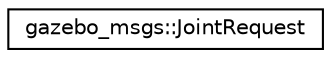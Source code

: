digraph "Graphical Class Hierarchy"
{
  edge [fontname="Helvetica",fontsize="10",labelfontname="Helvetica",labelfontsize="10"];
  node [fontname="Helvetica",fontsize="10",shape=record];
  rankdir="LR";
  Node1 [label="gazebo_msgs::JointRequest",height=0.2,width=0.4,color="black", fillcolor="white", style="filled",URL="$classgazebo__msgs_1_1_joint_request.html"];
}
